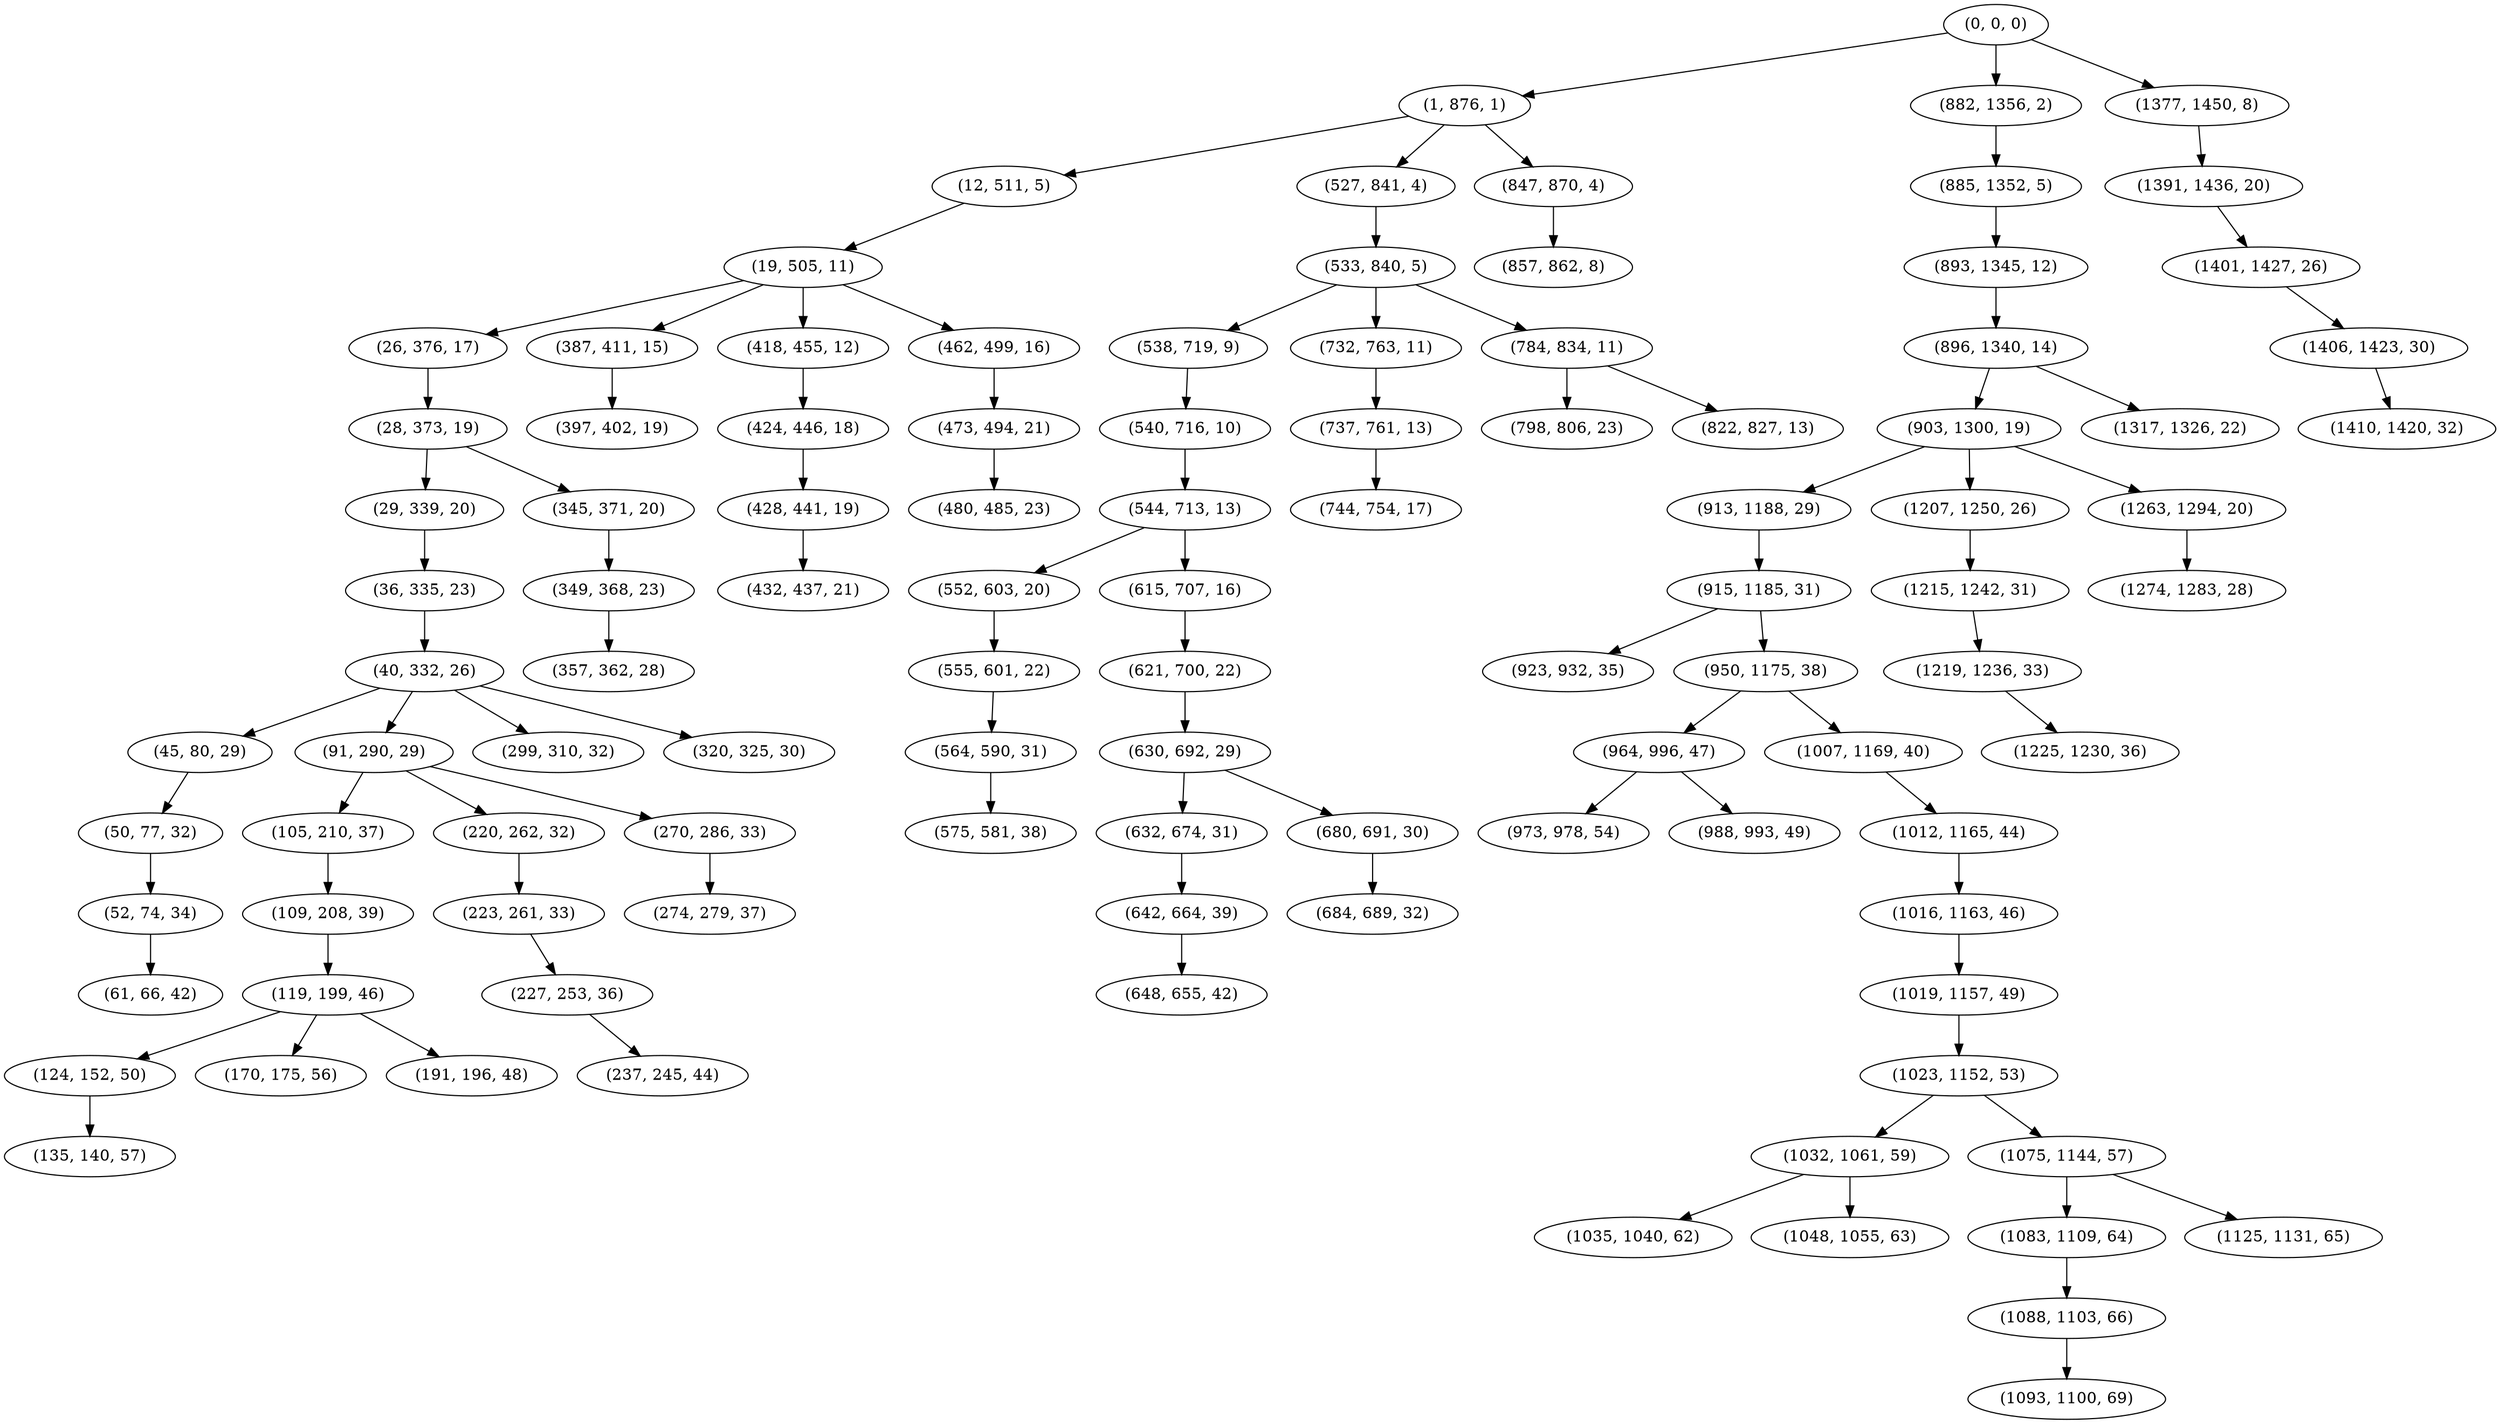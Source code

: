 digraph tree {
    "(0, 0, 0)";
    "(1, 876, 1)";
    "(12, 511, 5)";
    "(19, 505, 11)";
    "(26, 376, 17)";
    "(28, 373, 19)";
    "(29, 339, 20)";
    "(36, 335, 23)";
    "(40, 332, 26)";
    "(45, 80, 29)";
    "(50, 77, 32)";
    "(52, 74, 34)";
    "(61, 66, 42)";
    "(91, 290, 29)";
    "(105, 210, 37)";
    "(109, 208, 39)";
    "(119, 199, 46)";
    "(124, 152, 50)";
    "(135, 140, 57)";
    "(170, 175, 56)";
    "(191, 196, 48)";
    "(220, 262, 32)";
    "(223, 261, 33)";
    "(227, 253, 36)";
    "(237, 245, 44)";
    "(270, 286, 33)";
    "(274, 279, 37)";
    "(299, 310, 32)";
    "(320, 325, 30)";
    "(345, 371, 20)";
    "(349, 368, 23)";
    "(357, 362, 28)";
    "(387, 411, 15)";
    "(397, 402, 19)";
    "(418, 455, 12)";
    "(424, 446, 18)";
    "(428, 441, 19)";
    "(432, 437, 21)";
    "(462, 499, 16)";
    "(473, 494, 21)";
    "(480, 485, 23)";
    "(527, 841, 4)";
    "(533, 840, 5)";
    "(538, 719, 9)";
    "(540, 716, 10)";
    "(544, 713, 13)";
    "(552, 603, 20)";
    "(555, 601, 22)";
    "(564, 590, 31)";
    "(575, 581, 38)";
    "(615, 707, 16)";
    "(621, 700, 22)";
    "(630, 692, 29)";
    "(632, 674, 31)";
    "(642, 664, 39)";
    "(648, 655, 42)";
    "(680, 691, 30)";
    "(684, 689, 32)";
    "(732, 763, 11)";
    "(737, 761, 13)";
    "(744, 754, 17)";
    "(784, 834, 11)";
    "(798, 806, 23)";
    "(822, 827, 13)";
    "(847, 870, 4)";
    "(857, 862, 8)";
    "(882, 1356, 2)";
    "(885, 1352, 5)";
    "(893, 1345, 12)";
    "(896, 1340, 14)";
    "(903, 1300, 19)";
    "(913, 1188, 29)";
    "(915, 1185, 31)";
    "(923, 932, 35)";
    "(950, 1175, 38)";
    "(964, 996, 47)";
    "(973, 978, 54)";
    "(988, 993, 49)";
    "(1007, 1169, 40)";
    "(1012, 1165, 44)";
    "(1016, 1163, 46)";
    "(1019, 1157, 49)";
    "(1023, 1152, 53)";
    "(1032, 1061, 59)";
    "(1035, 1040, 62)";
    "(1048, 1055, 63)";
    "(1075, 1144, 57)";
    "(1083, 1109, 64)";
    "(1088, 1103, 66)";
    "(1093, 1100, 69)";
    "(1125, 1131, 65)";
    "(1207, 1250, 26)";
    "(1215, 1242, 31)";
    "(1219, 1236, 33)";
    "(1225, 1230, 36)";
    "(1263, 1294, 20)";
    "(1274, 1283, 28)";
    "(1317, 1326, 22)";
    "(1377, 1450, 8)";
    "(1391, 1436, 20)";
    "(1401, 1427, 26)";
    "(1406, 1423, 30)";
    "(1410, 1420, 32)";
    "(0, 0, 0)" -> "(1, 876, 1)";
    "(0, 0, 0)" -> "(882, 1356, 2)";
    "(0, 0, 0)" -> "(1377, 1450, 8)";
    "(1, 876, 1)" -> "(12, 511, 5)";
    "(1, 876, 1)" -> "(527, 841, 4)";
    "(1, 876, 1)" -> "(847, 870, 4)";
    "(12, 511, 5)" -> "(19, 505, 11)";
    "(19, 505, 11)" -> "(26, 376, 17)";
    "(19, 505, 11)" -> "(387, 411, 15)";
    "(19, 505, 11)" -> "(418, 455, 12)";
    "(19, 505, 11)" -> "(462, 499, 16)";
    "(26, 376, 17)" -> "(28, 373, 19)";
    "(28, 373, 19)" -> "(29, 339, 20)";
    "(28, 373, 19)" -> "(345, 371, 20)";
    "(29, 339, 20)" -> "(36, 335, 23)";
    "(36, 335, 23)" -> "(40, 332, 26)";
    "(40, 332, 26)" -> "(45, 80, 29)";
    "(40, 332, 26)" -> "(91, 290, 29)";
    "(40, 332, 26)" -> "(299, 310, 32)";
    "(40, 332, 26)" -> "(320, 325, 30)";
    "(45, 80, 29)" -> "(50, 77, 32)";
    "(50, 77, 32)" -> "(52, 74, 34)";
    "(52, 74, 34)" -> "(61, 66, 42)";
    "(91, 290, 29)" -> "(105, 210, 37)";
    "(91, 290, 29)" -> "(220, 262, 32)";
    "(91, 290, 29)" -> "(270, 286, 33)";
    "(105, 210, 37)" -> "(109, 208, 39)";
    "(109, 208, 39)" -> "(119, 199, 46)";
    "(119, 199, 46)" -> "(124, 152, 50)";
    "(119, 199, 46)" -> "(170, 175, 56)";
    "(119, 199, 46)" -> "(191, 196, 48)";
    "(124, 152, 50)" -> "(135, 140, 57)";
    "(220, 262, 32)" -> "(223, 261, 33)";
    "(223, 261, 33)" -> "(227, 253, 36)";
    "(227, 253, 36)" -> "(237, 245, 44)";
    "(270, 286, 33)" -> "(274, 279, 37)";
    "(345, 371, 20)" -> "(349, 368, 23)";
    "(349, 368, 23)" -> "(357, 362, 28)";
    "(387, 411, 15)" -> "(397, 402, 19)";
    "(418, 455, 12)" -> "(424, 446, 18)";
    "(424, 446, 18)" -> "(428, 441, 19)";
    "(428, 441, 19)" -> "(432, 437, 21)";
    "(462, 499, 16)" -> "(473, 494, 21)";
    "(473, 494, 21)" -> "(480, 485, 23)";
    "(527, 841, 4)" -> "(533, 840, 5)";
    "(533, 840, 5)" -> "(538, 719, 9)";
    "(533, 840, 5)" -> "(732, 763, 11)";
    "(533, 840, 5)" -> "(784, 834, 11)";
    "(538, 719, 9)" -> "(540, 716, 10)";
    "(540, 716, 10)" -> "(544, 713, 13)";
    "(544, 713, 13)" -> "(552, 603, 20)";
    "(544, 713, 13)" -> "(615, 707, 16)";
    "(552, 603, 20)" -> "(555, 601, 22)";
    "(555, 601, 22)" -> "(564, 590, 31)";
    "(564, 590, 31)" -> "(575, 581, 38)";
    "(615, 707, 16)" -> "(621, 700, 22)";
    "(621, 700, 22)" -> "(630, 692, 29)";
    "(630, 692, 29)" -> "(632, 674, 31)";
    "(630, 692, 29)" -> "(680, 691, 30)";
    "(632, 674, 31)" -> "(642, 664, 39)";
    "(642, 664, 39)" -> "(648, 655, 42)";
    "(680, 691, 30)" -> "(684, 689, 32)";
    "(732, 763, 11)" -> "(737, 761, 13)";
    "(737, 761, 13)" -> "(744, 754, 17)";
    "(784, 834, 11)" -> "(798, 806, 23)";
    "(784, 834, 11)" -> "(822, 827, 13)";
    "(847, 870, 4)" -> "(857, 862, 8)";
    "(882, 1356, 2)" -> "(885, 1352, 5)";
    "(885, 1352, 5)" -> "(893, 1345, 12)";
    "(893, 1345, 12)" -> "(896, 1340, 14)";
    "(896, 1340, 14)" -> "(903, 1300, 19)";
    "(896, 1340, 14)" -> "(1317, 1326, 22)";
    "(903, 1300, 19)" -> "(913, 1188, 29)";
    "(903, 1300, 19)" -> "(1207, 1250, 26)";
    "(903, 1300, 19)" -> "(1263, 1294, 20)";
    "(913, 1188, 29)" -> "(915, 1185, 31)";
    "(915, 1185, 31)" -> "(923, 932, 35)";
    "(915, 1185, 31)" -> "(950, 1175, 38)";
    "(950, 1175, 38)" -> "(964, 996, 47)";
    "(950, 1175, 38)" -> "(1007, 1169, 40)";
    "(964, 996, 47)" -> "(973, 978, 54)";
    "(964, 996, 47)" -> "(988, 993, 49)";
    "(1007, 1169, 40)" -> "(1012, 1165, 44)";
    "(1012, 1165, 44)" -> "(1016, 1163, 46)";
    "(1016, 1163, 46)" -> "(1019, 1157, 49)";
    "(1019, 1157, 49)" -> "(1023, 1152, 53)";
    "(1023, 1152, 53)" -> "(1032, 1061, 59)";
    "(1023, 1152, 53)" -> "(1075, 1144, 57)";
    "(1032, 1061, 59)" -> "(1035, 1040, 62)";
    "(1032, 1061, 59)" -> "(1048, 1055, 63)";
    "(1075, 1144, 57)" -> "(1083, 1109, 64)";
    "(1075, 1144, 57)" -> "(1125, 1131, 65)";
    "(1083, 1109, 64)" -> "(1088, 1103, 66)";
    "(1088, 1103, 66)" -> "(1093, 1100, 69)";
    "(1207, 1250, 26)" -> "(1215, 1242, 31)";
    "(1215, 1242, 31)" -> "(1219, 1236, 33)";
    "(1219, 1236, 33)" -> "(1225, 1230, 36)";
    "(1263, 1294, 20)" -> "(1274, 1283, 28)";
    "(1377, 1450, 8)" -> "(1391, 1436, 20)";
    "(1391, 1436, 20)" -> "(1401, 1427, 26)";
    "(1401, 1427, 26)" -> "(1406, 1423, 30)";
    "(1406, 1423, 30)" -> "(1410, 1420, 32)";
}
